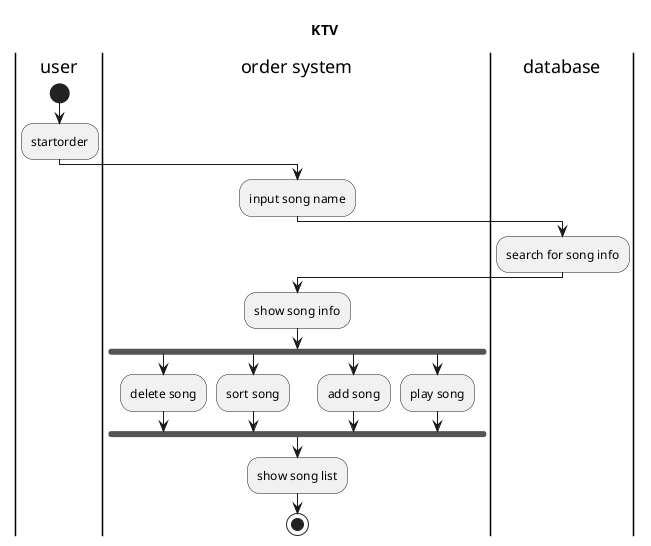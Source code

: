 @startuml KTV
title KTV
|user|
start
:startorder;
|order system|
:input song name;
|database|
:search for song info;
|order system|
:show song info;
fork
:delete song;
fork again
:sort song;
fork again
:add song;
fork again
:play song;
end fork
:show song list;
stop 
@enduml